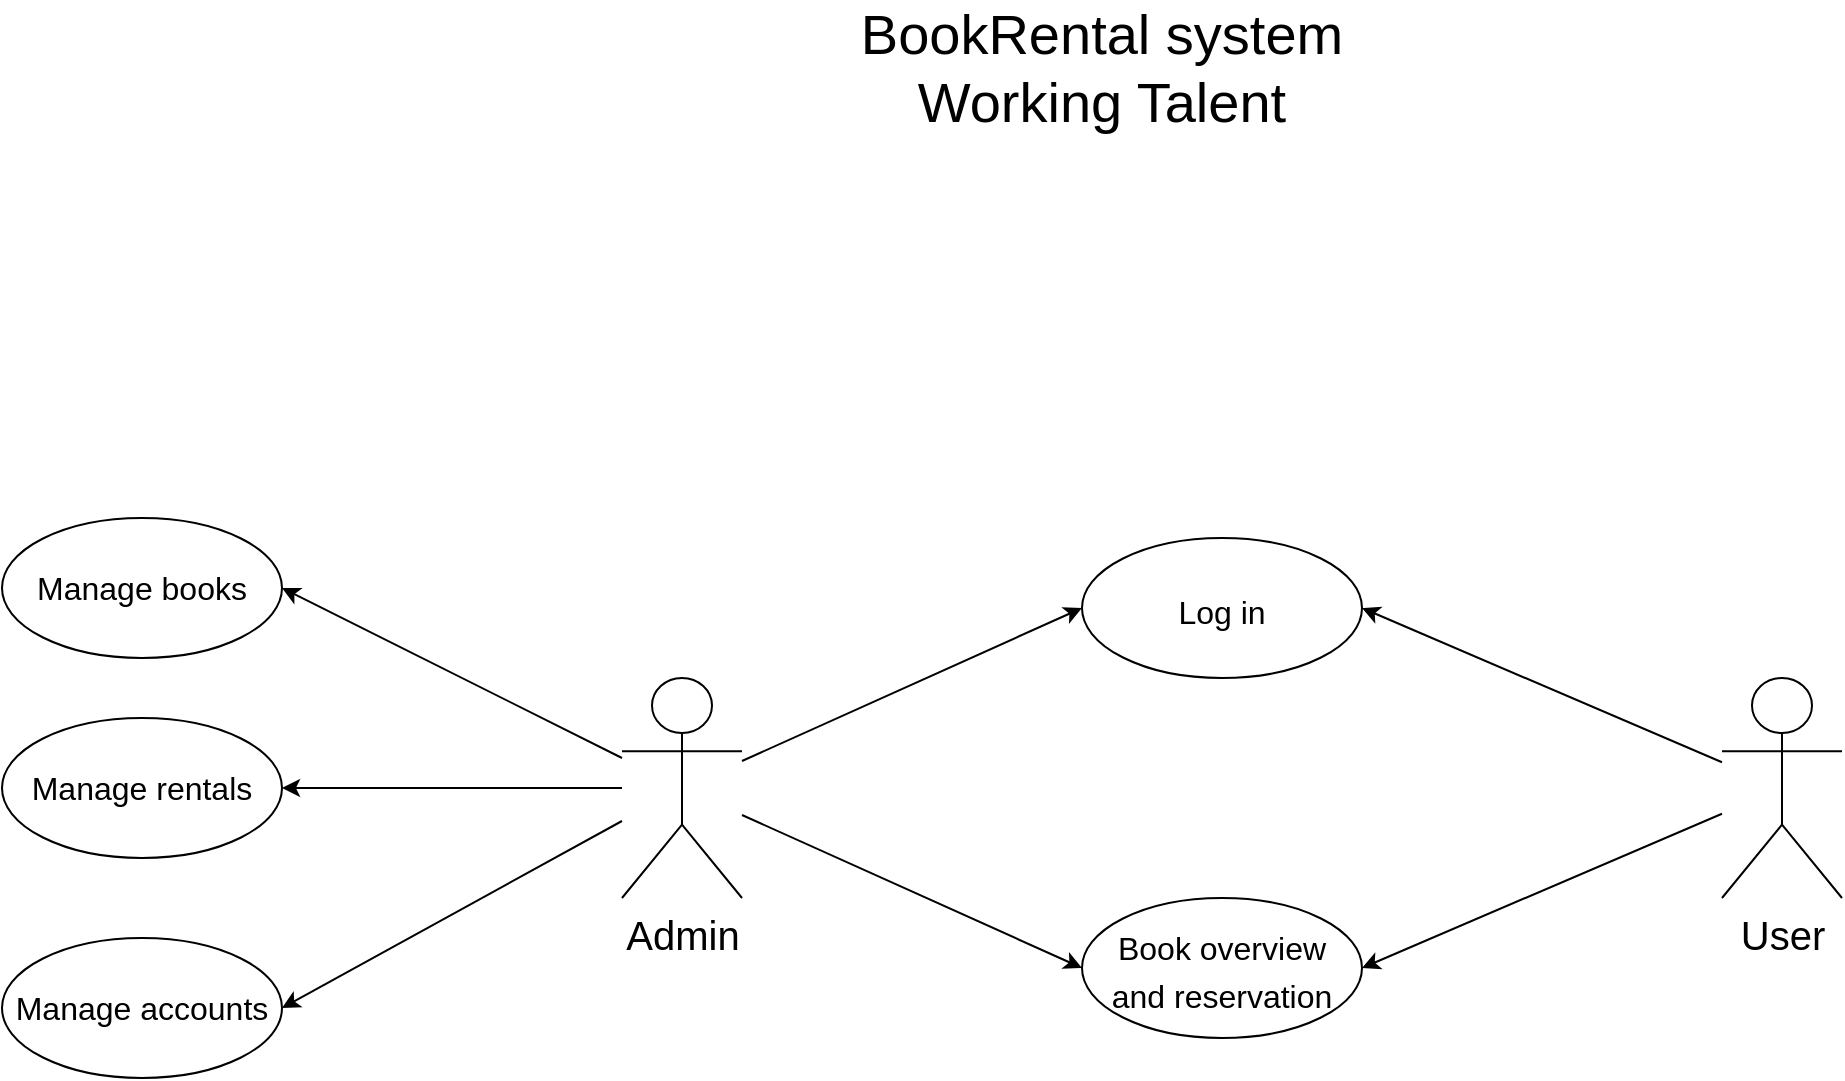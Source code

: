 <mxfile version="20.6.0" type="github">
  <diagram id="LWmxOxMAR2zUJaKUKrac" name="Pagina-1">
    <mxGraphModel dx="2031" dy="1089" grid="1" gridSize="10" guides="1" tooltips="1" connect="1" arrows="1" fold="1" page="1" pageScale="1" pageWidth="827" pageHeight="1169" math="0" shadow="0">
      <root>
        <mxCell id="0" />
        <mxCell id="1" parent="0" />
        <mxCell id="xV9nKRkV8ePECJnUsmLc-5" style="edgeStyle=none;rounded=0;orthogonalLoop=1;jettySize=auto;html=1;entryX=0;entryY=0.5;entryDx=0;entryDy=0;fontSize=16;" parent="1" source="b8h5ktrEGdcq_Mc8lOH4-1" target="b8h5ktrEGdcq_Mc8lOH4-19" edge="1">
          <mxGeometry relative="1" as="geometry" />
        </mxCell>
        <mxCell id="GV6XvUNSrHr2mrqwBb0C-1" style="rounded=0;orthogonalLoop=1;jettySize=auto;html=1;entryX=0;entryY=0.5;entryDx=0;entryDy=0;" parent="1" source="b8h5ktrEGdcq_Mc8lOH4-1" target="b8h5ktrEGdcq_Mc8lOH4-22" edge="1">
          <mxGeometry relative="1" as="geometry" />
        </mxCell>
        <mxCell id="GV6XvUNSrHr2mrqwBb0C-13" style="edgeStyle=none;rounded=0;orthogonalLoop=1;jettySize=auto;html=1;entryX=1;entryY=0.5;entryDx=0;entryDy=0;" parent="1" source="b8h5ktrEGdcq_Mc8lOH4-1" target="b8h5ktrEGdcq_Mc8lOH4-5" edge="1">
          <mxGeometry relative="1" as="geometry" />
        </mxCell>
        <mxCell id="GV6XvUNSrHr2mrqwBb0C-14" style="edgeStyle=none;rounded=0;orthogonalLoop=1;jettySize=auto;html=1;entryX=1;entryY=0.5;entryDx=0;entryDy=0;" parent="1" source="b8h5ktrEGdcq_Mc8lOH4-1" target="b8h5ktrEGdcq_Mc8lOH4-8" edge="1">
          <mxGeometry relative="1" as="geometry" />
        </mxCell>
        <mxCell id="GV6XvUNSrHr2mrqwBb0C-15" style="edgeStyle=none;rounded=0;orthogonalLoop=1;jettySize=auto;html=1;entryX=1;entryY=0.5;entryDx=0;entryDy=0;" parent="1" source="b8h5ktrEGdcq_Mc8lOH4-1" target="b8h5ktrEGdcq_Mc8lOH4-6" edge="1">
          <mxGeometry relative="1" as="geometry" />
        </mxCell>
        <mxCell id="b8h5ktrEGdcq_Mc8lOH4-1" value="&lt;font style=&quot;font-size: 20px;&quot;&gt;Admin&lt;/font&gt;" style="shape=umlActor;verticalLabelPosition=bottom;verticalAlign=top;html=1;" parent="1" vertex="1">
          <mxGeometry x="510" y="380" width="60" height="110" as="geometry" />
        </mxCell>
        <mxCell id="b8h5ktrEGdcq_Mc8lOH4-4" value="&lt;font style=&quot;font-size: 28px;&quot;&gt;BookRental system Working Talent&lt;/font&gt;" style="text;html=1;strokeColor=none;fillColor=none;align=center;verticalAlign=middle;whiteSpace=wrap;rounded=0;" parent="1" vertex="1">
          <mxGeometry x="580" y="60" width="340" height="30" as="geometry" />
        </mxCell>
        <mxCell id="b8h5ktrEGdcq_Mc8lOH4-5" value="Manage books" style="ellipse;whiteSpace=wrap;html=1;fontSize=16;" parent="1" vertex="1">
          <mxGeometry x="200" y="300" width="140" height="70" as="geometry" />
        </mxCell>
        <mxCell id="b8h5ktrEGdcq_Mc8lOH4-6" value="Manage accounts" style="ellipse;whiteSpace=wrap;html=1;fontSize=16;" parent="1" vertex="1">
          <mxGeometry x="200" y="510" width="140" height="70" as="geometry" />
        </mxCell>
        <mxCell id="b8h5ktrEGdcq_Mc8lOH4-8" value="Manage rentals" style="ellipse;whiteSpace=wrap;html=1;fontSize=16;" parent="1" vertex="1">
          <mxGeometry x="200" y="400" width="140" height="70" as="geometry" />
        </mxCell>
        <mxCell id="b8h5ktrEGdcq_Mc8lOH4-36" style="edgeStyle=none;rounded=0;orthogonalLoop=1;jettySize=auto;html=1;entryX=1;entryY=0.5;entryDx=0;entryDy=0;fontSize=16;" parent="1" source="b8h5ktrEGdcq_Mc8lOH4-16" target="b8h5ktrEGdcq_Mc8lOH4-19" edge="1">
          <mxGeometry relative="1" as="geometry" />
        </mxCell>
        <mxCell id="b8h5ktrEGdcq_Mc8lOH4-37" style="edgeStyle=none;rounded=0;orthogonalLoop=1;jettySize=auto;html=1;entryX=1;entryY=0.5;entryDx=0;entryDy=0;fontSize=16;" parent="1" source="b8h5ktrEGdcq_Mc8lOH4-16" target="b8h5ktrEGdcq_Mc8lOH4-22" edge="1">
          <mxGeometry relative="1" as="geometry" />
        </mxCell>
        <mxCell id="b8h5ktrEGdcq_Mc8lOH4-16" value="&lt;font style=&quot;font-size: 20px;&quot;&gt;User&lt;/font&gt;" style="shape=umlActor;verticalLabelPosition=bottom;verticalAlign=top;html=1;" parent="1" vertex="1">
          <mxGeometry x="1060" y="380" width="60" height="110" as="geometry" />
        </mxCell>
        <mxCell id="b8h5ktrEGdcq_Mc8lOH4-19" value="&lt;font style=&quot;font-size: 16px;&quot;&gt;Log in&lt;/font&gt;" style="ellipse;whiteSpace=wrap;html=1;fontSize=20;" parent="1" vertex="1">
          <mxGeometry x="740" y="310" width="140" height="70" as="geometry" />
        </mxCell>
        <mxCell id="b8h5ktrEGdcq_Mc8lOH4-22" value="&lt;font style=&quot;font-size: 16px;&quot;&gt;Book overview&lt;br&gt;and reservation&lt;br&gt;&lt;/font&gt;" style="ellipse;whiteSpace=wrap;html=1;fontSize=20;" parent="1" vertex="1">
          <mxGeometry x="740" y="490" width="140" height="70" as="geometry" />
        </mxCell>
      </root>
    </mxGraphModel>
  </diagram>
</mxfile>
